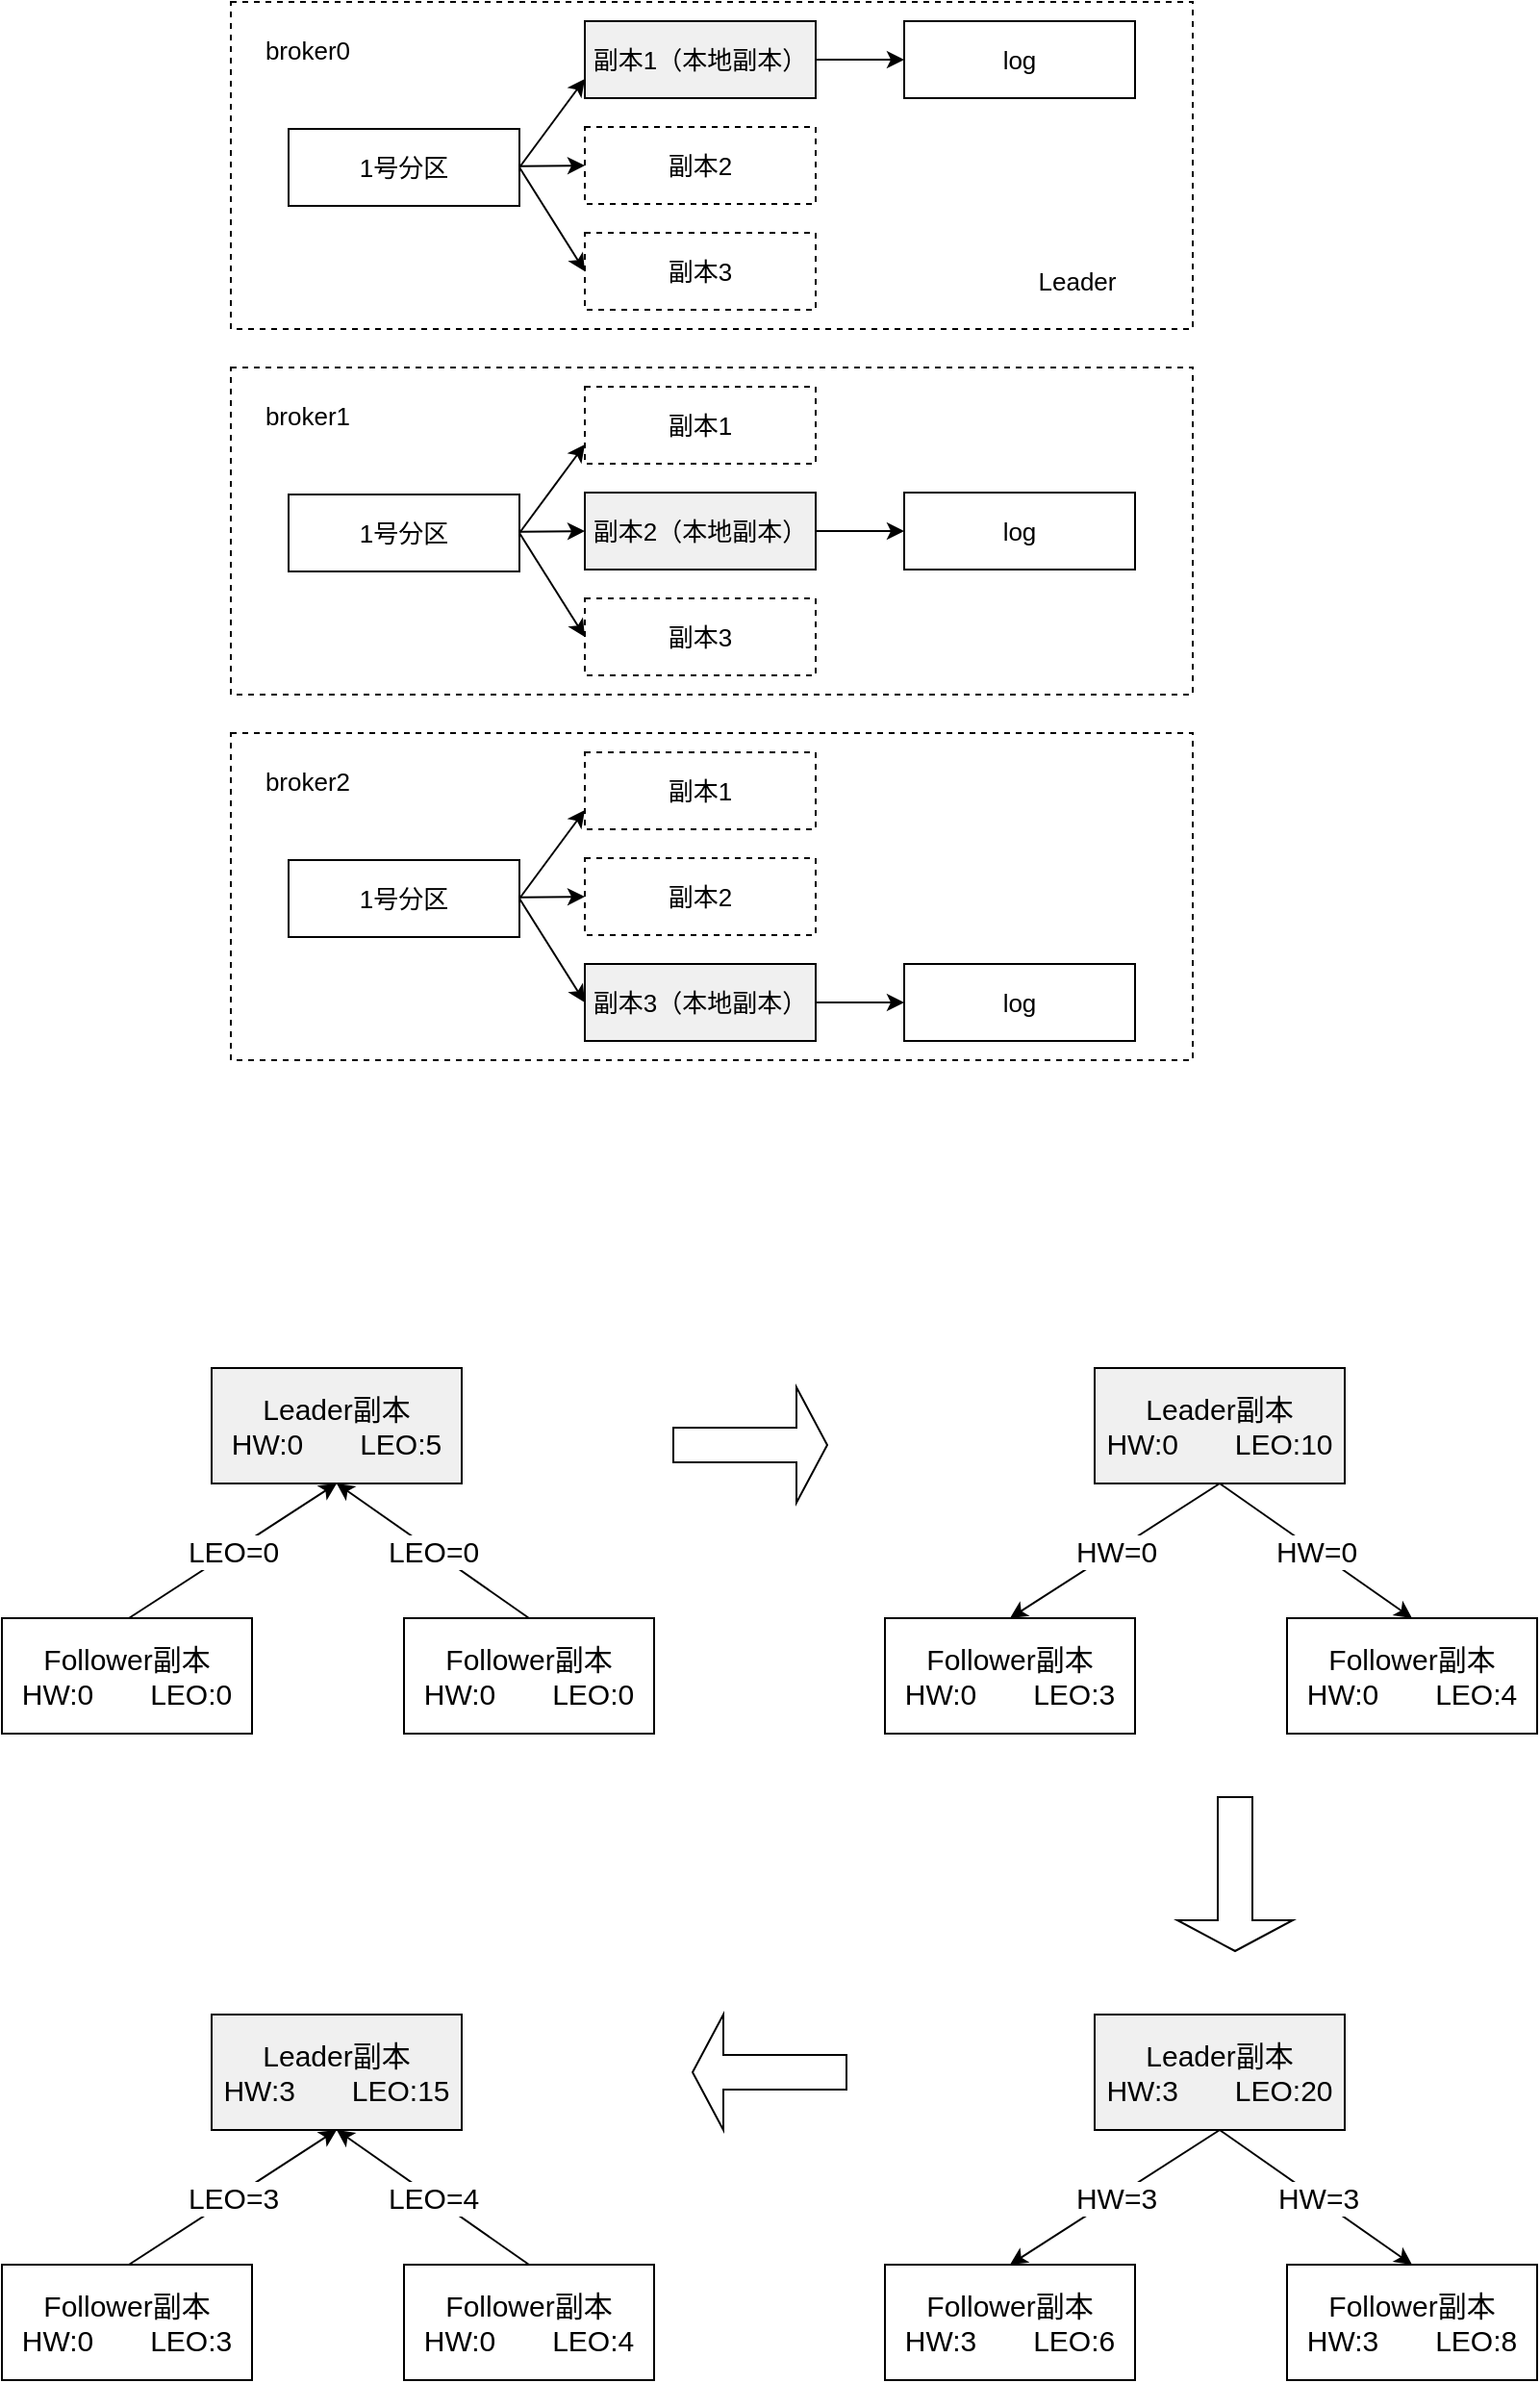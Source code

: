 <mxfile version="18.0.6" type="device"><diagram id="EZ29PhLylF8vI9ptLDk6" name="第 1 页"><mxGraphModel dx="1422" dy="865" grid="1" gridSize="10" guides="1" tooltips="1" connect="1" arrows="1" fold="1" page="1" pageScale="1" pageWidth="827" pageHeight="1169" math="0" shadow="0"><root><mxCell id="0"/><mxCell id="1" parent="0"/><mxCell id="oqnaxnyl65lQeYSDiRmx-1" value="" style="rounded=0;whiteSpace=wrap;html=1;dashed=1;fontSize=13;" parent="1" vertex="1"><mxGeometry x="160" y="80" width="500" height="170" as="geometry"/></mxCell><mxCell id="oqnaxnyl65lQeYSDiRmx-3" value="broker0" style="text;html=1;strokeColor=none;fillColor=none;align=center;verticalAlign=middle;whiteSpace=wrap;rounded=0;dashed=1;fontSize=13;" parent="1" vertex="1"><mxGeometry x="170" y="90" width="60" height="30" as="geometry"/></mxCell><mxCell id="oqnaxnyl65lQeYSDiRmx-10" style="rounded=0;orthogonalLoop=1;jettySize=auto;html=1;entryX=0;entryY=0.75;entryDx=0;entryDy=0;exitX=1;exitY=0.5;exitDx=0;exitDy=0;fontSize=13;" parent="1" source="oqnaxnyl65lQeYSDiRmx-4" target="oqnaxnyl65lQeYSDiRmx-5" edge="1"><mxGeometry relative="1" as="geometry"/></mxCell><mxCell id="oqnaxnyl65lQeYSDiRmx-11" style="edgeStyle=none;rounded=0;orthogonalLoop=1;jettySize=auto;html=1;entryX=0;entryY=0.5;entryDx=0;entryDy=0;fontSize=13;" parent="1" source="oqnaxnyl65lQeYSDiRmx-4" target="oqnaxnyl65lQeYSDiRmx-6" edge="1"><mxGeometry relative="1" as="geometry"/></mxCell><mxCell id="oqnaxnyl65lQeYSDiRmx-12" style="edgeStyle=none;rounded=0;orthogonalLoop=1;jettySize=auto;html=1;entryX=0;entryY=0.5;entryDx=0;entryDy=0;exitX=1;exitY=0.5;exitDx=0;exitDy=0;fontSize=13;" parent="1" source="oqnaxnyl65lQeYSDiRmx-4" target="oqnaxnyl65lQeYSDiRmx-7" edge="1"><mxGeometry relative="1" as="geometry"/></mxCell><mxCell id="oqnaxnyl65lQeYSDiRmx-4" value="1号分区" style="rounded=0;whiteSpace=wrap;html=1;fontSize=13;" parent="1" vertex="1"><mxGeometry x="190" y="146" width="120" height="40" as="geometry"/></mxCell><mxCell id="oqnaxnyl65lQeYSDiRmx-14" style="edgeStyle=none;rounded=0;orthogonalLoop=1;jettySize=auto;html=1;entryX=0;entryY=0.5;entryDx=0;entryDy=0;fontSize=13;" parent="1" source="oqnaxnyl65lQeYSDiRmx-5" target="oqnaxnyl65lQeYSDiRmx-13" edge="1"><mxGeometry relative="1" as="geometry"/></mxCell><mxCell id="oqnaxnyl65lQeYSDiRmx-5" value="副本1（本地副本）" style="rounded=0;whiteSpace=wrap;html=1;fillColor=#F0F0F0;fontSize=13;" parent="1" vertex="1"><mxGeometry x="344" y="90" width="120" height="40" as="geometry"/></mxCell><mxCell id="oqnaxnyl65lQeYSDiRmx-6" value="副本2" style="rounded=0;whiteSpace=wrap;html=1;dashed=1;fontSize=13;" parent="1" vertex="1"><mxGeometry x="344" y="145" width="120" height="40" as="geometry"/></mxCell><mxCell id="oqnaxnyl65lQeYSDiRmx-7" value="副本3" style="rounded=0;whiteSpace=wrap;html=1;dashed=1;fontSize=13;" parent="1" vertex="1"><mxGeometry x="344" y="200" width="120" height="40" as="geometry"/></mxCell><mxCell id="oqnaxnyl65lQeYSDiRmx-13" value="log" style="rounded=0;whiteSpace=wrap;html=1;fontSize=13;" parent="1" vertex="1"><mxGeometry x="510" y="90" width="120" height="40" as="geometry"/></mxCell><mxCell id="oqnaxnyl65lQeYSDiRmx-15" value="" style="rounded=0;whiteSpace=wrap;html=1;dashed=1;fontSize=13;" parent="1" vertex="1"><mxGeometry x="160" y="270" width="500" height="170" as="geometry"/></mxCell><mxCell id="oqnaxnyl65lQeYSDiRmx-16" value="broker1" style="text;html=1;strokeColor=none;fillColor=none;align=center;verticalAlign=middle;whiteSpace=wrap;rounded=0;dashed=1;fontSize=13;" parent="1" vertex="1"><mxGeometry x="170" y="280" width="60" height="30" as="geometry"/></mxCell><mxCell id="oqnaxnyl65lQeYSDiRmx-17" style="rounded=0;orthogonalLoop=1;jettySize=auto;html=1;entryX=0;entryY=0.75;entryDx=0;entryDy=0;exitX=1;exitY=0.5;exitDx=0;exitDy=0;fontSize=13;" parent="1" source="oqnaxnyl65lQeYSDiRmx-20" target="oqnaxnyl65lQeYSDiRmx-22" edge="1"><mxGeometry relative="1" as="geometry"/></mxCell><mxCell id="oqnaxnyl65lQeYSDiRmx-18" style="edgeStyle=none;rounded=0;orthogonalLoop=1;jettySize=auto;html=1;entryX=0;entryY=0.5;entryDx=0;entryDy=0;fontSize=13;" parent="1" source="oqnaxnyl65lQeYSDiRmx-20" target="oqnaxnyl65lQeYSDiRmx-23" edge="1"><mxGeometry relative="1" as="geometry"/></mxCell><mxCell id="oqnaxnyl65lQeYSDiRmx-19" style="edgeStyle=none;rounded=0;orthogonalLoop=1;jettySize=auto;html=1;entryX=0;entryY=0.5;entryDx=0;entryDy=0;exitX=1;exitY=0.5;exitDx=0;exitDy=0;fontSize=13;" parent="1" source="oqnaxnyl65lQeYSDiRmx-20" target="oqnaxnyl65lQeYSDiRmx-24" edge="1"><mxGeometry relative="1" as="geometry"/></mxCell><mxCell id="oqnaxnyl65lQeYSDiRmx-20" value="1号分区" style="rounded=0;whiteSpace=wrap;html=1;fontSize=13;" parent="1" vertex="1"><mxGeometry x="190" y="336" width="120" height="40" as="geometry"/></mxCell><mxCell id="oqnaxnyl65lQeYSDiRmx-22" value="副本1" style="rounded=0;whiteSpace=wrap;html=1;fillColor=#FFFFFF;dashed=1;fontSize=13;" parent="1" vertex="1"><mxGeometry x="344" y="280" width="120" height="40" as="geometry"/></mxCell><mxCell id="oqnaxnyl65lQeYSDiRmx-37" style="edgeStyle=none;rounded=0;orthogonalLoop=1;jettySize=auto;html=1;entryX=0;entryY=0.5;entryDx=0;entryDy=0;fontSize=13;" parent="1" source="oqnaxnyl65lQeYSDiRmx-23" target="oqnaxnyl65lQeYSDiRmx-25" edge="1"><mxGeometry relative="1" as="geometry"/></mxCell><mxCell id="oqnaxnyl65lQeYSDiRmx-23" value="副本2（本地副本）" style="rounded=0;whiteSpace=wrap;html=1;fillColor=#F0F0F0;fontSize=13;" parent="1" vertex="1"><mxGeometry x="344" y="335" width="120" height="40" as="geometry"/></mxCell><mxCell id="oqnaxnyl65lQeYSDiRmx-24" value="副本3" style="rounded=0;whiteSpace=wrap;html=1;dashed=1;fontSize=13;" parent="1" vertex="1"><mxGeometry x="344" y="390" width="120" height="40" as="geometry"/></mxCell><mxCell id="oqnaxnyl65lQeYSDiRmx-25" value="log" style="rounded=0;whiteSpace=wrap;html=1;fontSize=13;" parent="1" vertex="1"><mxGeometry x="510" y="335" width="120" height="40" as="geometry"/></mxCell><mxCell id="oqnaxnyl65lQeYSDiRmx-26" value="" style="rounded=0;whiteSpace=wrap;html=1;dashed=1;fontSize=13;" parent="1" vertex="1"><mxGeometry x="160" y="460" width="500" height="170" as="geometry"/></mxCell><mxCell id="oqnaxnyl65lQeYSDiRmx-27" value="broker2" style="text;html=1;strokeColor=none;fillColor=none;align=center;verticalAlign=middle;whiteSpace=wrap;rounded=0;dashed=1;fontSize=13;" parent="1" vertex="1"><mxGeometry x="170" y="470" width="60" height="30" as="geometry"/></mxCell><mxCell id="oqnaxnyl65lQeYSDiRmx-28" style="rounded=0;orthogonalLoop=1;jettySize=auto;html=1;entryX=0;entryY=0.75;entryDx=0;entryDy=0;exitX=1;exitY=0.5;exitDx=0;exitDy=0;fontSize=13;" parent="1" source="oqnaxnyl65lQeYSDiRmx-31" target="oqnaxnyl65lQeYSDiRmx-33" edge="1"><mxGeometry relative="1" as="geometry"/></mxCell><mxCell id="oqnaxnyl65lQeYSDiRmx-29" style="edgeStyle=none;rounded=0;orthogonalLoop=1;jettySize=auto;html=1;entryX=0;entryY=0.5;entryDx=0;entryDy=0;fontSize=13;" parent="1" source="oqnaxnyl65lQeYSDiRmx-31" target="oqnaxnyl65lQeYSDiRmx-34" edge="1"><mxGeometry relative="1" as="geometry"/></mxCell><mxCell id="oqnaxnyl65lQeYSDiRmx-30" style="edgeStyle=none;rounded=0;orthogonalLoop=1;jettySize=auto;html=1;entryX=0;entryY=0.5;entryDx=0;entryDy=0;exitX=1;exitY=0.5;exitDx=0;exitDy=0;fontSize=13;" parent="1" source="oqnaxnyl65lQeYSDiRmx-31" target="oqnaxnyl65lQeYSDiRmx-35" edge="1"><mxGeometry relative="1" as="geometry"/></mxCell><mxCell id="oqnaxnyl65lQeYSDiRmx-31" value="1号分区" style="rounded=0;whiteSpace=wrap;html=1;fontSize=13;" parent="1" vertex="1"><mxGeometry x="190" y="526" width="120" height="40" as="geometry"/></mxCell><mxCell id="oqnaxnyl65lQeYSDiRmx-32" style="edgeStyle=none;rounded=0;orthogonalLoop=1;jettySize=auto;html=1;entryX=0;entryY=0.5;entryDx=0;entryDy=0;exitX=1;exitY=0.5;exitDx=0;exitDy=0;fontSize=13;" parent="1" source="oqnaxnyl65lQeYSDiRmx-35" target="oqnaxnyl65lQeYSDiRmx-36" edge="1"><mxGeometry relative="1" as="geometry"/></mxCell><mxCell id="oqnaxnyl65lQeYSDiRmx-33" value="副本1" style="rounded=0;whiteSpace=wrap;html=1;fillColor=#FFFFFF;dashed=1;fontSize=13;" parent="1" vertex="1"><mxGeometry x="344" y="470" width="120" height="40" as="geometry"/></mxCell><mxCell id="oqnaxnyl65lQeYSDiRmx-34" value="副本2" style="rounded=0;whiteSpace=wrap;html=1;dashed=1;fontSize=13;" parent="1" vertex="1"><mxGeometry x="344" y="525" width="120" height="40" as="geometry"/></mxCell><mxCell id="oqnaxnyl65lQeYSDiRmx-35" value="副本3（本地副本）" style="rounded=0;whiteSpace=wrap;html=1;fillColor=#F0F0F0;fontSize=13;" parent="1" vertex="1"><mxGeometry x="344" y="580" width="120" height="40" as="geometry"/></mxCell><mxCell id="oqnaxnyl65lQeYSDiRmx-36" value="log" style="rounded=0;whiteSpace=wrap;html=1;fontSize=13;" parent="1" vertex="1"><mxGeometry x="510" y="580" width="120" height="40" as="geometry"/></mxCell><mxCell id="oqnaxnyl65lQeYSDiRmx-38" value="Leader" style="text;html=1;strokeColor=none;fillColor=none;align=center;verticalAlign=middle;whiteSpace=wrap;rounded=0;fontSize=13;" parent="1" vertex="1"><mxGeometry x="570" y="210" width="60" height="30" as="geometry"/></mxCell><mxCell id="fsBLqIFvQMuYXJvwXyD_-6" value="Leader副本&lt;br style=&quot;font-size: 15px;&quot;&gt;HW:0&lt;span style=&quot;white-space: pre; font-size: 15px;&quot;&gt;&#9;&lt;/span&gt;LEO:5" style="rounded=0;whiteSpace=wrap;html=1;fillColor=#F0F0F0;fontSize=15;" vertex="1" parent="1"><mxGeometry x="150" y="790" width="130" height="60" as="geometry"/></mxCell><mxCell id="fsBLqIFvQMuYXJvwXyD_-7" value="Follower副本&lt;br style=&quot;font-size: 15px;&quot;&gt;HW:0&lt;span style=&quot;white-space: pre; font-size: 15px;&quot;&gt;&#9;&lt;/span&gt;LEO:0" style="rounded=0;whiteSpace=wrap;html=1;fillColor=#FFFFFF;fontSize=15;" vertex="1" parent="1"><mxGeometry x="41" y="920" width="130" height="60" as="geometry"/></mxCell><mxCell id="fsBLqIFvQMuYXJvwXyD_-8" value="Follower副本&lt;br style=&quot;font-size: 15px;&quot;&gt;HW:0&lt;span style=&quot;white-space: pre; font-size: 15px;&quot;&gt;&#9;&lt;/span&gt;LEO:0" style="rounded=0;whiteSpace=wrap;html=1;fillColor=#FFFFFF;fontSize=15;" vertex="1" parent="1"><mxGeometry x="250" y="920" width="130" height="60" as="geometry"/></mxCell><mxCell id="fsBLqIFvQMuYXJvwXyD_-13" value="" style="endArrow=classic;html=1;rounded=0;exitX=0.5;exitY=0;exitDx=0;exitDy=0;entryX=0.5;entryY=1;entryDx=0;entryDy=0;" edge="1" parent="1" target="fsBLqIFvQMuYXJvwXyD_-6"><mxGeometry relative="1" as="geometry"><mxPoint x="107" y="920" as="sourcePoint"/><mxPoint x="217" y="850" as="targetPoint"/></mxGeometry></mxCell><mxCell id="fsBLqIFvQMuYXJvwXyD_-14" value="LEO=0" style="edgeLabel;resizable=0;html=1;align=center;verticalAlign=middle;fillColor=#FFFFFF;fontSize=15;" connectable="0" vertex="1" parent="fsBLqIFvQMuYXJvwXyD_-13"><mxGeometry relative="1" as="geometry"/></mxCell><mxCell id="fsBLqIFvQMuYXJvwXyD_-15" value="" style="endArrow=classic;html=1;rounded=0;exitX=0.5;exitY=0;exitDx=0;exitDy=0;entryX=0.5;entryY=1;entryDx=0;entryDy=0;" edge="1" parent="1" source="fsBLqIFvQMuYXJvwXyD_-8" target="fsBLqIFvQMuYXJvwXyD_-6"><mxGeometry relative="1" as="geometry"><mxPoint x="117" y="930" as="sourcePoint"/><mxPoint x="227" y="860" as="targetPoint"/></mxGeometry></mxCell><mxCell id="fsBLqIFvQMuYXJvwXyD_-16" value="LEO=0" style="edgeLabel;resizable=0;html=1;align=center;verticalAlign=middle;fillColor=#FFFFFF;fontSize=15;" connectable="0" vertex="1" parent="fsBLqIFvQMuYXJvwXyD_-15"><mxGeometry relative="1" as="geometry"/></mxCell><mxCell id="fsBLqIFvQMuYXJvwXyD_-17" value="Leader副本&lt;br style=&quot;font-size: 15px;&quot;&gt;HW:0&lt;span style=&quot;white-space: pre; font-size: 15px;&quot;&gt;&#9;&lt;/span&gt;LEO:10" style="rounded=0;whiteSpace=wrap;html=1;fillColor=#F0F0F0;fontSize=15;" vertex="1" parent="1"><mxGeometry x="609" y="790" width="130" height="60" as="geometry"/></mxCell><mxCell id="fsBLqIFvQMuYXJvwXyD_-18" value="Follower副本&lt;br style=&quot;font-size: 15px;&quot;&gt;HW:0&lt;span style=&quot;white-space: pre; font-size: 15px;&quot;&gt;&#9;&lt;/span&gt;LEO:3" style="rounded=0;whiteSpace=wrap;html=1;fillColor=#FFFFFF;fontSize=15;" vertex="1" parent="1"><mxGeometry x="500" y="920" width="130" height="60" as="geometry"/></mxCell><mxCell id="fsBLqIFvQMuYXJvwXyD_-19" value="Follower副本&lt;br style=&quot;font-size: 15px;&quot;&gt;HW:0&lt;span style=&quot;white-space: pre; font-size: 15px;&quot;&gt;&#9;&lt;/span&gt;LEO:4" style="rounded=0;whiteSpace=wrap;html=1;fillColor=#FFFFFF;fontSize=15;" vertex="1" parent="1"><mxGeometry x="709" y="920" width="130" height="60" as="geometry"/></mxCell><mxCell id="fsBLqIFvQMuYXJvwXyD_-20" value="" style="endArrow=classic;html=1;rounded=0;exitX=0.5;exitY=1;exitDx=0;exitDy=0;entryX=0.5;entryY=0;entryDx=0;entryDy=0;fontSize=15;" edge="1" parent="1" target="fsBLqIFvQMuYXJvwXyD_-18" source="fsBLqIFvQMuYXJvwXyD_-17"><mxGeometry relative="1" as="geometry"><mxPoint x="566" y="920" as="sourcePoint"/><mxPoint x="680" y="1010" as="targetPoint"/></mxGeometry></mxCell><mxCell id="fsBLqIFvQMuYXJvwXyD_-21" value="HW=0" style="edgeLabel;resizable=0;html=1;align=center;verticalAlign=middle;fillColor=#FFFFFF;fontSize=15;" connectable="0" vertex="1" parent="fsBLqIFvQMuYXJvwXyD_-20"><mxGeometry relative="1" as="geometry"/></mxCell><mxCell id="fsBLqIFvQMuYXJvwXyD_-22" value="" style="endArrow=classic;html=1;rounded=0;entryX=0.5;entryY=0;entryDx=0;entryDy=0;exitX=0.5;exitY=1;exitDx=0;exitDy=0;fontSize=15;" edge="1" parent="1" source="fsBLqIFvQMuYXJvwXyD_-17" target="fsBLqIFvQMuYXJvwXyD_-19"><mxGeometry relative="1" as="geometry"><mxPoint x="860" y="830" as="sourcePoint"/><mxPoint x="686" y="860" as="targetPoint"/></mxGeometry></mxCell><mxCell id="fsBLqIFvQMuYXJvwXyD_-23" value="HW=0" style="edgeLabel;resizable=0;html=1;align=center;verticalAlign=middle;fillColor=#FFFFFF;fontSize=15;" connectable="0" vertex="1" parent="fsBLqIFvQMuYXJvwXyD_-22"><mxGeometry relative="1" as="geometry"/></mxCell><mxCell id="fsBLqIFvQMuYXJvwXyD_-24" value="Leader副本&lt;br style=&quot;font-size: 15px;&quot;&gt;HW:3&lt;span style=&quot;white-space: pre; font-size: 15px;&quot;&gt;&#9;&lt;/span&gt;LEO:15" style="rounded=0;whiteSpace=wrap;html=1;fillColor=#F0F0F0;fontSize=15;" vertex="1" parent="1"><mxGeometry x="150" y="1126" width="130" height="60" as="geometry"/></mxCell><mxCell id="fsBLqIFvQMuYXJvwXyD_-25" value="Follower副本&lt;br style=&quot;font-size: 15px;&quot;&gt;HW:0&lt;span style=&quot;white-space: pre; font-size: 15px;&quot;&gt;&#9;&lt;/span&gt;LEO:3" style="rounded=0;whiteSpace=wrap;html=1;fillColor=#FFFFFF;fontSize=15;" vertex="1" parent="1"><mxGeometry x="41" y="1256" width="130" height="60" as="geometry"/></mxCell><mxCell id="fsBLqIFvQMuYXJvwXyD_-26" value="Follower副本&lt;br style=&quot;font-size: 15px;&quot;&gt;HW:0&lt;span style=&quot;white-space: pre; font-size: 15px;&quot;&gt;&#9;&lt;/span&gt;LEO:4" style="rounded=0;whiteSpace=wrap;html=1;fillColor=#FFFFFF;fontSize=15;" vertex="1" parent="1"><mxGeometry x="250" y="1256" width="130" height="60" as="geometry"/></mxCell><mxCell id="fsBLqIFvQMuYXJvwXyD_-27" value="" style="endArrow=classic;html=1;rounded=0;exitX=0.5;exitY=0;exitDx=0;exitDy=0;entryX=0.5;entryY=1;entryDx=0;entryDy=0;fontSize=15;" edge="1" parent="1" target="fsBLqIFvQMuYXJvwXyD_-24"><mxGeometry relative="1" as="geometry"><mxPoint x="107" y="1256" as="sourcePoint"/><mxPoint x="217" y="1186" as="targetPoint"/></mxGeometry></mxCell><mxCell id="fsBLqIFvQMuYXJvwXyD_-28" value="LEO=3" style="edgeLabel;resizable=0;html=1;align=center;verticalAlign=middle;fillColor=#FFFFFF;fontSize=15;" connectable="0" vertex="1" parent="fsBLqIFvQMuYXJvwXyD_-27"><mxGeometry relative="1" as="geometry"/></mxCell><mxCell id="fsBLqIFvQMuYXJvwXyD_-29" value="" style="endArrow=classic;html=1;rounded=0;exitX=0.5;exitY=0;exitDx=0;exitDy=0;entryX=0.5;entryY=1;entryDx=0;entryDy=0;fontSize=15;" edge="1" parent="1" source="fsBLqIFvQMuYXJvwXyD_-26" target="fsBLqIFvQMuYXJvwXyD_-24"><mxGeometry relative="1" as="geometry"><mxPoint x="117" y="1266" as="sourcePoint"/><mxPoint x="227" y="1196" as="targetPoint"/></mxGeometry></mxCell><mxCell id="fsBLqIFvQMuYXJvwXyD_-30" value="LEO=4" style="edgeLabel;resizable=0;html=1;align=center;verticalAlign=middle;fillColor=#FFFFFF;fontSize=15;" connectable="0" vertex="1" parent="fsBLqIFvQMuYXJvwXyD_-29"><mxGeometry relative="1" as="geometry"/></mxCell><mxCell id="fsBLqIFvQMuYXJvwXyD_-31" value="Leader副本&lt;br style=&quot;font-size: 15px;&quot;&gt;HW:3&lt;span style=&quot;white-space: pre; font-size: 15px;&quot;&gt;&#9;&lt;/span&gt;LEO:20" style="rounded=0;whiteSpace=wrap;html=1;fillColor=#F0F0F0;fontSize=15;" vertex="1" parent="1"><mxGeometry x="609" y="1126" width="130" height="60" as="geometry"/></mxCell><mxCell id="fsBLqIFvQMuYXJvwXyD_-32" value="Follower副本&lt;br style=&quot;font-size: 15px;&quot;&gt;HW:3&lt;span style=&quot;white-space: pre; font-size: 15px;&quot;&gt;&#9;&lt;/span&gt;LEO:6" style="rounded=0;whiteSpace=wrap;html=1;fillColor=#FFFFFF;fontSize=15;" vertex="1" parent="1"><mxGeometry x="500" y="1256" width="130" height="60" as="geometry"/></mxCell><mxCell id="fsBLqIFvQMuYXJvwXyD_-33" value="Follower副本&lt;br style=&quot;font-size: 15px;&quot;&gt;HW:3&lt;span style=&quot;white-space: pre; font-size: 15px;&quot;&gt;&#9;&lt;/span&gt;LEO:8" style="rounded=0;whiteSpace=wrap;html=1;fillColor=#FFFFFF;fontSize=15;" vertex="1" parent="1"><mxGeometry x="709" y="1256" width="130" height="60" as="geometry"/></mxCell><mxCell id="fsBLqIFvQMuYXJvwXyD_-34" value="" style="endArrow=classic;html=1;rounded=0;exitX=0.5;exitY=1;exitDx=0;exitDy=0;entryX=0.5;entryY=0;entryDx=0;entryDy=0;fontSize=15;" edge="1" parent="1" source="fsBLqIFvQMuYXJvwXyD_-31" target="fsBLqIFvQMuYXJvwXyD_-32"><mxGeometry relative="1" as="geometry"><mxPoint x="566" y="1256" as="sourcePoint"/><mxPoint x="680" y="1346" as="targetPoint"/></mxGeometry></mxCell><mxCell id="fsBLqIFvQMuYXJvwXyD_-35" value="HW=3" style="edgeLabel;resizable=0;html=1;align=center;verticalAlign=middle;fillColor=#FFFFFF;fontSize=15;" connectable="0" vertex="1" parent="fsBLqIFvQMuYXJvwXyD_-34"><mxGeometry relative="1" as="geometry"/></mxCell><mxCell id="fsBLqIFvQMuYXJvwXyD_-36" value="" style="endArrow=classic;html=1;rounded=0;entryX=0.5;entryY=0;entryDx=0;entryDy=0;exitX=0.5;exitY=1;exitDx=0;exitDy=0;fontSize=15;" edge="1" parent="1" source="fsBLqIFvQMuYXJvwXyD_-31" target="fsBLqIFvQMuYXJvwXyD_-33"><mxGeometry relative="1" as="geometry"><mxPoint x="860" y="1166" as="sourcePoint"/><mxPoint x="686" y="1196" as="targetPoint"/></mxGeometry></mxCell><mxCell id="fsBLqIFvQMuYXJvwXyD_-37" value="HW=3" style="edgeLabel;resizable=0;html=1;align=center;verticalAlign=middle;fillColor=#FFFFFF;fontSize=15;" connectable="0" vertex="1" parent="fsBLqIFvQMuYXJvwXyD_-36"><mxGeometry relative="1" as="geometry"><mxPoint x="1" as="offset"/></mxGeometry></mxCell><mxCell id="fsBLqIFvQMuYXJvwXyD_-40" value="" style="shape=singleArrow;whiteSpace=wrap;html=1;fillColor=#FFFFFF;" vertex="1" parent="1"><mxGeometry x="390" y="800" width="80" height="60" as="geometry"/></mxCell><mxCell id="fsBLqIFvQMuYXJvwXyD_-41" value="" style="shape=singleArrow;whiteSpace=wrap;html=1;fillColor=#FFFFFF;direction=south;fontSize=15;" vertex="1" parent="1"><mxGeometry x="652" y="1013" width="60" height="80" as="geometry"/></mxCell><mxCell id="fsBLqIFvQMuYXJvwXyD_-43" value="" style="shape=singleArrow;whiteSpace=wrap;html=1;fillColor=#FFFFFF;direction=west;" vertex="1" parent="1"><mxGeometry x="400" y="1126" width="80" height="60" as="geometry"/></mxCell></root></mxGraphModel></diagram></mxfile>